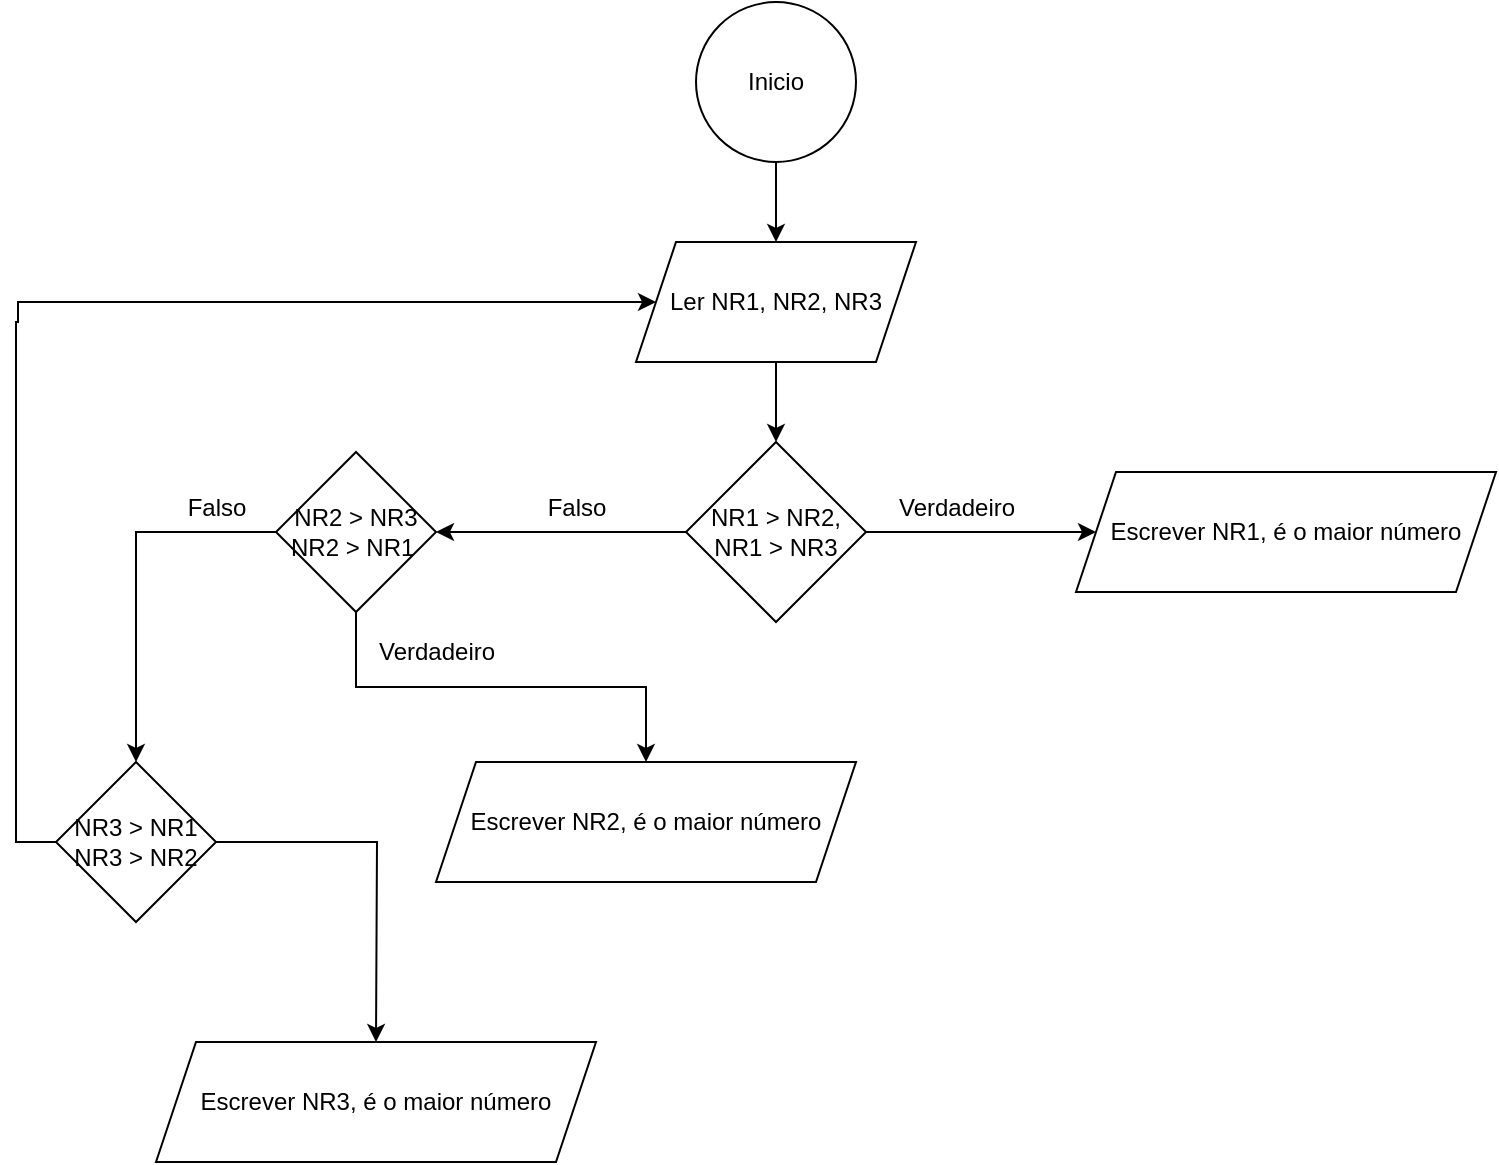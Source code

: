 <mxfile version="24.7.17">
  <diagram name="Página-1" id="0Ym-K_a13_I3-q7mEBXq">
    <mxGraphModel dx="1009" dy="573" grid="1" gridSize="10" guides="1" tooltips="1" connect="1" arrows="1" fold="1" page="1" pageScale="1" pageWidth="827" pageHeight="1169" math="0" shadow="0">
      <root>
        <mxCell id="0" />
        <mxCell id="1" parent="0" />
        <mxCell id="J-la_4er2FW9zcjxFZLs-3" style="edgeStyle=orthogonalEdgeStyle;rounded=0;orthogonalLoop=1;jettySize=auto;html=1;" edge="1" parent="1" source="J-la_4er2FW9zcjxFZLs-1" target="J-la_4er2FW9zcjxFZLs-2">
          <mxGeometry relative="1" as="geometry" />
        </mxCell>
        <mxCell id="J-la_4er2FW9zcjxFZLs-1" value="Inicio" style="ellipse;whiteSpace=wrap;html=1;aspect=fixed;" vertex="1" parent="1">
          <mxGeometry x="360" y="80" width="80" height="80" as="geometry" />
        </mxCell>
        <mxCell id="J-la_4er2FW9zcjxFZLs-7" style="edgeStyle=orthogonalEdgeStyle;rounded=0;orthogonalLoop=1;jettySize=auto;html=1;" edge="1" parent="1" source="J-la_4er2FW9zcjxFZLs-2" target="J-la_4er2FW9zcjxFZLs-4">
          <mxGeometry relative="1" as="geometry" />
        </mxCell>
        <mxCell id="J-la_4er2FW9zcjxFZLs-2" value="Ler NR1, NR2, NR3" style="shape=parallelogram;perimeter=parallelogramPerimeter;whiteSpace=wrap;html=1;fixedSize=1;" vertex="1" parent="1">
          <mxGeometry x="330" y="200" width="140" height="60" as="geometry" />
        </mxCell>
        <mxCell id="J-la_4er2FW9zcjxFZLs-8" style="edgeStyle=orthogonalEdgeStyle;rounded=0;orthogonalLoop=1;jettySize=auto;html=1;" edge="1" parent="1" source="J-la_4er2FW9zcjxFZLs-4" target="J-la_4er2FW9zcjxFZLs-10">
          <mxGeometry relative="1" as="geometry">
            <mxPoint x="550" y="345" as="targetPoint" />
          </mxGeometry>
        </mxCell>
        <mxCell id="J-la_4er2FW9zcjxFZLs-11" style="edgeStyle=orthogonalEdgeStyle;rounded=0;orthogonalLoop=1;jettySize=auto;html=1;" edge="1" parent="1" source="J-la_4er2FW9zcjxFZLs-4" target="J-la_4er2FW9zcjxFZLs-5">
          <mxGeometry relative="1" as="geometry">
            <mxPoint x="230" y="345" as="targetPoint" />
          </mxGeometry>
        </mxCell>
        <mxCell id="J-la_4er2FW9zcjxFZLs-4" value="NR1 &amp;gt; NR2, NR1 &amp;gt; NR3" style="rhombus;whiteSpace=wrap;html=1;" vertex="1" parent="1">
          <mxGeometry x="355" y="300" width="90" height="90" as="geometry" />
        </mxCell>
        <mxCell id="J-la_4er2FW9zcjxFZLs-13" style="edgeStyle=orthogonalEdgeStyle;rounded=0;orthogonalLoop=1;jettySize=auto;html=1;" edge="1" parent="1" source="J-la_4er2FW9zcjxFZLs-5" target="J-la_4er2FW9zcjxFZLs-6">
          <mxGeometry relative="1" as="geometry">
            <mxPoint x="90" y="440" as="targetPoint" />
          </mxGeometry>
        </mxCell>
        <mxCell id="J-la_4er2FW9zcjxFZLs-15" style="edgeStyle=orthogonalEdgeStyle;rounded=0;orthogonalLoop=1;jettySize=auto;html=1;" edge="1" parent="1" source="J-la_4er2FW9zcjxFZLs-5" target="J-la_4er2FW9zcjxFZLs-20">
          <mxGeometry relative="1" as="geometry">
            <mxPoint x="190" y="440" as="targetPoint" />
          </mxGeometry>
        </mxCell>
        <mxCell id="J-la_4er2FW9zcjxFZLs-5" value="NR2 &amp;gt; NR3&lt;div&gt;NR2 &amp;gt; NR1&amp;nbsp;&lt;/div&gt;" style="rhombus;whiteSpace=wrap;html=1;" vertex="1" parent="1">
          <mxGeometry x="150" y="305" width="80" height="80" as="geometry" />
        </mxCell>
        <mxCell id="J-la_4er2FW9zcjxFZLs-22" style="edgeStyle=orthogonalEdgeStyle;rounded=0;orthogonalLoop=1;jettySize=auto;html=1;" edge="1" parent="1" source="J-la_4er2FW9zcjxFZLs-6">
          <mxGeometry relative="1" as="geometry">
            <mxPoint x="200" y="600" as="targetPoint" />
          </mxGeometry>
        </mxCell>
        <mxCell id="J-la_4er2FW9zcjxFZLs-23" style="edgeStyle=orthogonalEdgeStyle;rounded=0;orthogonalLoop=1;jettySize=auto;html=1;entryX=0;entryY=0.5;entryDx=0;entryDy=0;" edge="1" parent="1" source="J-la_4er2FW9zcjxFZLs-6" target="J-la_4er2FW9zcjxFZLs-2">
          <mxGeometry relative="1" as="geometry">
            <mxPoint x="20" y="80" as="targetPoint" />
            <Array as="points">
              <mxPoint x="20" y="500" />
              <mxPoint x="20" y="240" />
              <mxPoint x="21" y="240" />
              <mxPoint x="21" y="230" />
            </Array>
          </mxGeometry>
        </mxCell>
        <mxCell id="J-la_4er2FW9zcjxFZLs-6" value="NR3 &amp;gt; NR1&lt;div&gt;NR3 &amp;gt; NR2&lt;/div&gt;" style="rhombus;whiteSpace=wrap;html=1;" vertex="1" parent="1">
          <mxGeometry x="40" y="460" width="80" height="80" as="geometry" />
        </mxCell>
        <mxCell id="J-la_4er2FW9zcjxFZLs-9" value="Verdadeiro" style="text;html=1;align=center;verticalAlign=middle;resizable=0;points=[];autosize=1;strokeColor=none;fillColor=none;" vertex="1" parent="1">
          <mxGeometry x="450" y="318" width="80" height="30" as="geometry" />
        </mxCell>
        <mxCell id="J-la_4er2FW9zcjxFZLs-10" value="Escrever NR1, é o maior número" style="shape=parallelogram;perimeter=parallelogramPerimeter;whiteSpace=wrap;html=1;fixedSize=1;" vertex="1" parent="1">
          <mxGeometry x="550" y="315" width="210" height="60" as="geometry" />
        </mxCell>
        <mxCell id="J-la_4er2FW9zcjxFZLs-12" value="Falso" style="text;html=1;align=center;verticalAlign=middle;resizable=0;points=[];autosize=1;strokeColor=none;fillColor=none;" vertex="1" parent="1">
          <mxGeometry x="275" y="318" width="50" height="30" as="geometry" />
        </mxCell>
        <mxCell id="J-la_4er2FW9zcjxFZLs-16" value="Verdadeiro" style="text;html=1;align=center;verticalAlign=middle;resizable=0;points=[];autosize=1;strokeColor=none;fillColor=none;" vertex="1" parent="1">
          <mxGeometry x="190" y="390" width="80" height="30" as="geometry" />
        </mxCell>
        <mxCell id="J-la_4er2FW9zcjxFZLs-17" value="Falso" style="text;html=1;align=center;verticalAlign=middle;resizable=0;points=[];autosize=1;strokeColor=none;fillColor=none;" vertex="1" parent="1">
          <mxGeometry x="95" y="318" width="50" height="30" as="geometry" />
        </mxCell>
        <mxCell id="J-la_4er2FW9zcjxFZLs-19" value="Escrever NR3, é o maior número" style="shape=parallelogram;perimeter=parallelogramPerimeter;whiteSpace=wrap;html=1;fixedSize=1;" vertex="1" parent="1">
          <mxGeometry x="90" y="600" width="220" height="60" as="geometry" />
        </mxCell>
        <mxCell id="J-la_4er2FW9zcjxFZLs-20" value="Escrever NR2, é o maior número" style="shape=parallelogram;perimeter=parallelogramPerimeter;whiteSpace=wrap;html=1;fixedSize=1;" vertex="1" parent="1">
          <mxGeometry x="230" y="460" width="210" height="60" as="geometry" />
        </mxCell>
      </root>
    </mxGraphModel>
  </diagram>
</mxfile>

